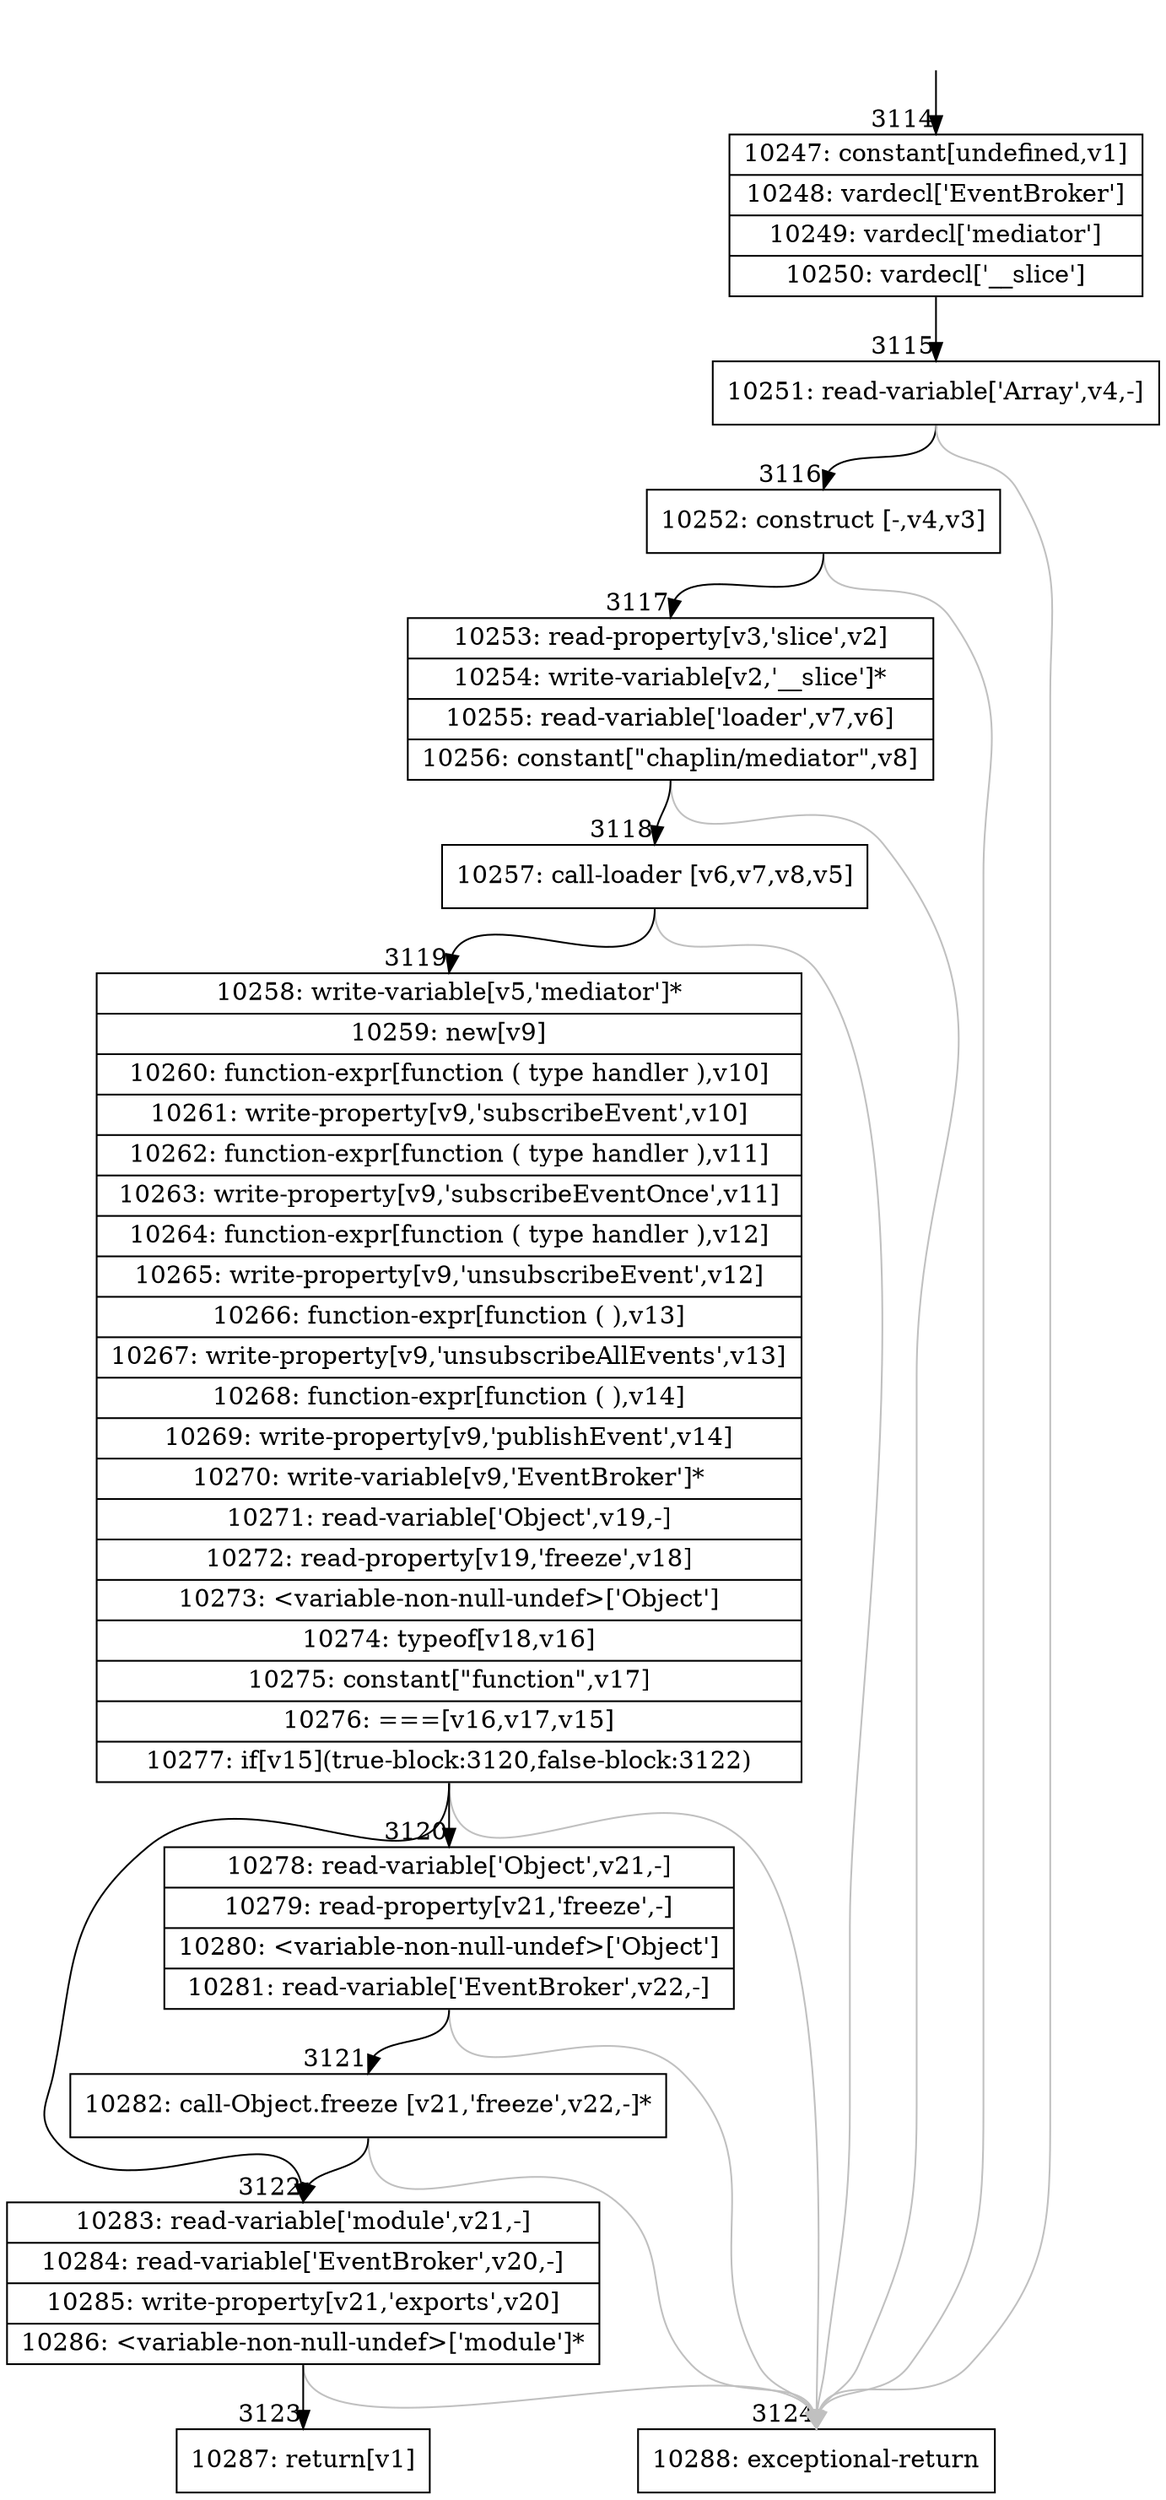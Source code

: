 digraph {
rankdir="TD"
BB_entry231[shape=none,label=""];
BB_entry231 -> BB3114 [tailport=s, headport=n, headlabel="    3114"]
BB3114 [shape=record label="{10247: constant[undefined,v1]|10248: vardecl['EventBroker']|10249: vardecl['mediator']|10250: vardecl['__slice']}" ] 
BB3114 -> BB3115 [tailport=s, headport=n, headlabel="      3115"]
BB3115 [shape=record label="{10251: read-variable['Array',v4,-]}" ] 
BB3115 -> BB3116 [tailport=s, headport=n, headlabel="      3116"]
BB3115 -> BB3124 [tailport=s, headport=n, color=gray, headlabel="      3124"]
BB3116 [shape=record label="{10252: construct [-,v4,v3]}" ] 
BB3116 -> BB3117 [tailport=s, headport=n, headlabel="      3117"]
BB3116 -> BB3124 [tailport=s, headport=n, color=gray]
BB3117 [shape=record label="{10253: read-property[v3,'slice',v2]|10254: write-variable[v2,'__slice']*|10255: read-variable['loader',v7,v6]|10256: constant[\"chaplin/mediator\",v8]}" ] 
BB3117 -> BB3118 [tailport=s, headport=n, headlabel="      3118"]
BB3117 -> BB3124 [tailport=s, headport=n, color=gray]
BB3118 [shape=record label="{10257: call-loader [v6,v7,v8,v5]}" ] 
BB3118 -> BB3119 [tailport=s, headport=n, headlabel="      3119"]
BB3118 -> BB3124 [tailport=s, headport=n, color=gray]
BB3119 [shape=record label="{10258: write-variable[v5,'mediator']*|10259: new[v9]|10260: function-expr[function ( type handler ),v10]|10261: write-property[v9,'subscribeEvent',v10]|10262: function-expr[function ( type handler ),v11]|10263: write-property[v9,'subscribeEventOnce',v11]|10264: function-expr[function ( type handler ),v12]|10265: write-property[v9,'unsubscribeEvent',v12]|10266: function-expr[function ( ),v13]|10267: write-property[v9,'unsubscribeAllEvents',v13]|10268: function-expr[function ( ),v14]|10269: write-property[v9,'publishEvent',v14]|10270: write-variable[v9,'EventBroker']*|10271: read-variable['Object',v19,-]|10272: read-property[v19,'freeze',v18]|10273: \<variable-non-null-undef\>['Object']|10274: typeof[v18,v16]|10275: constant[\"function\",v17]|10276: ===[v16,v17,v15]|10277: if[v15](true-block:3120,false-block:3122)}" ] 
BB3119 -> BB3120 [tailport=s, headport=n, headlabel="      3120"]
BB3119 -> BB3122 [tailport=s, headport=n, headlabel="      3122"]
BB3119 -> BB3124 [tailport=s, headport=n, color=gray]
BB3120 [shape=record label="{10278: read-variable['Object',v21,-]|10279: read-property[v21,'freeze',-]|10280: \<variable-non-null-undef\>['Object']|10281: read-variable['EventBroker',v22,-]}" ] 
BB3120 -> BB3121 [tailport=s, headport=n, headlabel="      3121"]
BB3120 -> BB3124 [tailport=s, headport=n, color=gray]
BB3121 [shape=record label="{10282: call-Object.freeze [v21,'freeze',v22,-]*}" ] 
BB3121 -> BB3122 [tailport=s, headport=n]
BB3121 -> BB3124 [tailport=s, headport=n, color=gray]
BB3122 [shape=record label="{10283: read-variable['module',v21,-]|10284: read-variable['EventBroker',v20,-]|10285: write-property[v21,'exports',v20]|10286: \<variable-non-null-undef\>['module']*}" ] 
BB3122 -> BB3123 [tailport=s, headport=n, headlabel="      3123"]
BB3122 -> BB3124 [tailport=s, headport=n, color=gray]
BB3123 [shape=record label="{10287: return[v1]}" ] 
BB3124 [shape=record label="{10288: exceptional-return}" ] 
//#$~ 2685
}
